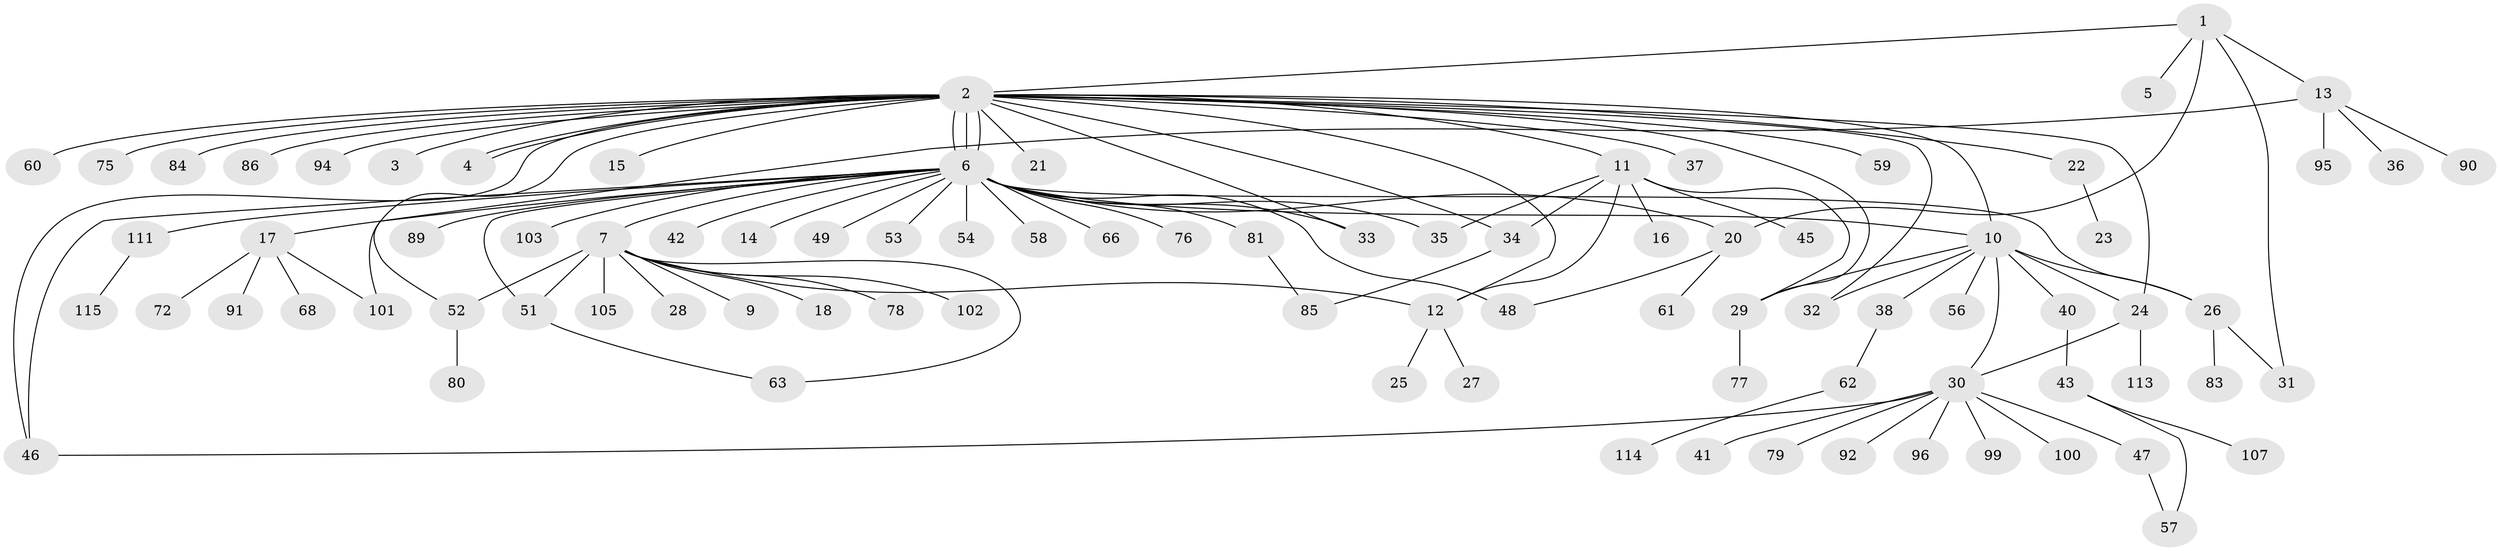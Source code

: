 // Generated by graph-tools (version 1.1) at 2025/23/03/03/25 07:23:54]
// undirected, 89 vertices, 114 edges
graph export_dot {
graph [start="1"]
  node [color=gray90,style=filled];
  1 [super="+108"];
  2 [super="+8"];
  3;
  4;
  5;
  6 [super="+87"];
  7 [super="+44"];
  9;
  10 [super="+19"];
  11 [super="+55"];
  12 [super="+110"];
  13 [super="+50"];
  14;
  15;
  16;
  17 [super="+97"];
  18;
  20 [super="+69"];
  21;
  22;
  23 [super="+70"];
  24;
  25;
  26 [super="+39"];
  27;
  28;
  29 [super="+64"];
  30 [super="+74"];
  31;
  32;
  33;
  34 [super="+65"];
  35 [super="+73"];
  36;
  37;
  38;
  40;
  41;
  42;
  43 [super="+71"];
  45;
  46 [super="+88"];
  47;
  48 [super="+98"];
  49 [super="+93"];
  51 [super="+67"];
  52;
  53;
  54;
  56;
  57;
  58;
  59;
  60;
  61;
  62;
  63 [super="+82"];
  66;
  68;
  72;
  75;
  76;
  77 [super="+106"];
  78 [super="+112"];
  79 [super="+104"];
  80;
  81;
  83;
  84;
  85;
  86 [super="+109"];
  89;
  90;
  91;
  92;
  94;
  95;
  96;
  99;
  100;
  101;
  102;
  103;
  105;
  107;
  111;
  113;
  114;
  115;
  1 -- 2;
  1 -- 5;
  1 -- 13;
  1 -- 20;
  1 -- 31;
  2 -- 3;
  2 -- 4;
  2 -- 4;
  2 -- 6;
  2 -- 6;
  2 -- 6;
  2 -- 11;
  2 -- 15;
  2 -- 21;
  2 -- 22;
  2 -- 24;
  2 -- 32;
  2 -- 33;
  2 -- 34;
  2 -- 37;
  2 -- 59;
  2 -- 60;
  2 -- 75;
  2 -- 84;
  2 -- 86;
  2 -- 94;
  2 -- 52;
  2 -- 12;
  2 -- 10;
  2 -- 29;
  2 -- 46;
  6 -- 7;
  6 -- 10;
  6 -- 14;
  6 -- 17;
  6 -- 20;
  6 -- 26;
  6 -- 33;
  6 -- 35;
  6 -- 42;
  6 -- 46;
  6 -- 48 [weight=2];
  6 -- 49 [weight=2];
  6 -- 51;
  6 -- 53;
  6 -- 54;
  6 -- 58;
  6 -- 66;
  6 -- 76;
  6 -- 81;
  6 -- 89;
  6 -- 103;
  6 -- 111;
  7 -- 9;
  7 -- 12;
  7 -- 18;
  7 -- 28;
  7 -- 51;
  7 -- 52;
  7 -- 63;
  7 -- 78;
  7 -- 102;
  7 -- 105;
  10 -- 26;
  10 -- 32;
  10 -- 38;
  10 -- 40;
  10 -- 24;
  10 -- 56;
  10 -- 30;
  10 -- 29;
  11 -- 16;
  11 -- 29;
  11 -- 45;
  11 -- 12;
  11 -- 34;
  11 -- 35;
  12 -- 25;
  12 -- 27;
  13 -- 36;
  13 -- 95;
  13 -- 101;
  13 -- 90;
  17 -- 68;
  17 -- 72;
  17 -- 91;
  17 -- 101;
  20 -- 48;
  20 -- 61;
  22 -- 23;
  24 -- 113;
  24 -- 30;
  26 -- 31;
  26 -- 83;
  29 -- 77;
  30 -- 41;
  30 -- 46;
  30 -- 47;
  30 -- 92;
  30 -- 96;
  30 -- 99;
  30 -- 100;
  30 -- 79;
  34 -- 85;
  38 -- 62;
  40 -- 43;
  43 -- 57;
  43 -- 107;
  47 -- 57;
  51 -- 63;
  52 -- 80;
  62 -- 114;
  81 -- 85;
  111 -- 115;
}
